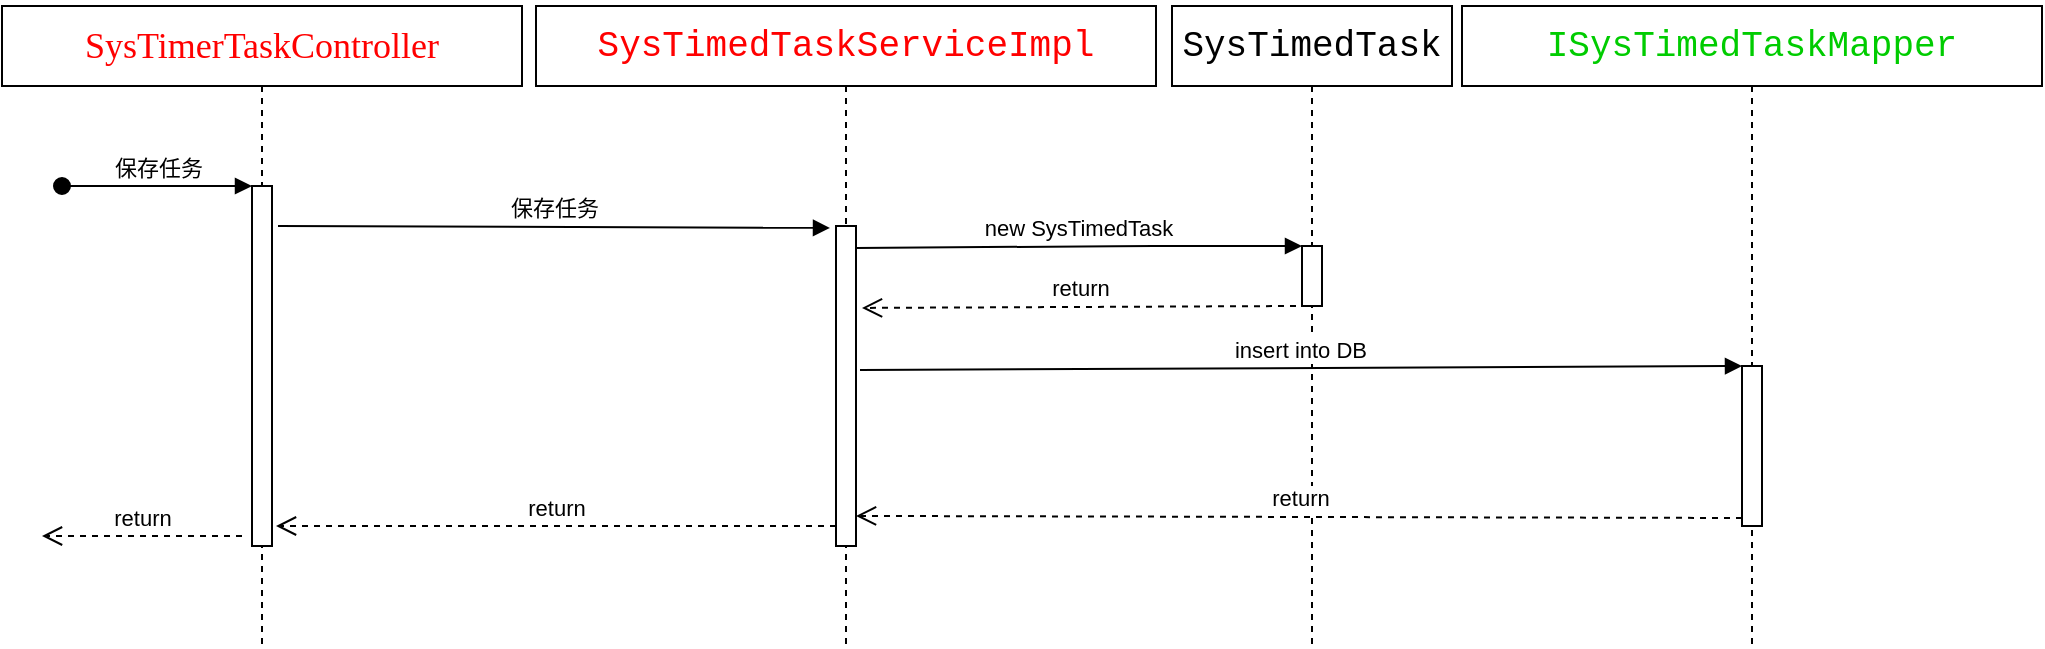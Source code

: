<mxfile version="12.2.3" type="github" pages="1">
  <diagram id="Y1j2JxJSHhob4d7eZwC8" name="Page-1">
    <mxGraphModel dx="1088" dy="568" grid="1" gridSize="10" guides="1" tooltips="1" connect="1" arrows="1" fold="1" page="1" pageScale="1" pageWidth="827" pageHeight="1169" background="none" math="0" shadow="0">
      <root>
        <mxCell id="0"/>
        <mxCell id="1" parent="0"/>
        <mxCell id="hMOkE8ZEHIGKDhf6UQd2-4" value="&lt;pre style=&quot;font-family: &amp;#34;courier new&amp;#34;&quot;&gt;&lt;pre style=&quot;font-family: &amp;#34;courier new&amp;#34;&quot;&gt;&lt;p style=&quot;margin: 0in ; font-family: &amp;#34;calibri&amp;#34;&quot;&gt;&lt;span style=&quot;font-size: 18px&quot;&gt;&lt;font color=&quot;#ff0000&quot;&gt;SysTimerTaskController&lt;/font&gt;&lt;/span&gt;&lt;/p&gt;&lt;/pre&gt;&lt;/pre&gt;" style="shape=umlLifeline;perimeter=lifelinePerimeter;whiteSpace=wrap;html=1;container=1;collapsible=0;recursiveResize=0;outlineConnect=0;labelBackgroundColor=none;" vertex="1" parent="1">
          <mxGeometry y="80" width="260" height="320" as="geometry"/>
        </mxCell>
        <mxCell id="hMOkE8ZEHIGKDhf6UQd2-5" value="" style="html=1;points=[];perimeter=orthogonalPerimeter;" vertex="1" parent="hMOkE8ZEHIGKDhf6UQd2-4">
          <mxGeometry x="125" y="90" width="10" height="180" as="geometry"/>
        </mxCell>
        <mxCell id="hMOkE8ZEHIGKDhf6UQd2-6" value="保存任务" style="html=1;verticalAlign=bottom;startArrow=oval;endArrow=block;startSize=8;" edge="1" target="hMOkE8ZEHIGKDhf6UQd2-5" parent="hMOkE8ZEHIGKDhf6UQd2-4">
          <mxGeometry relative="1" as="geometry">
            <mxPoint x="30" y="90" as="sourcePoint"/>
          </mxGeometry>
        </mxCell>
        <mxCell id="hMOkE8ZEHIGKDhf6UQd2-25" value="return" style="html=1;verticalAlign=bottom;endArrow=open;dashed=1;endSize=8;" edge="1" parent="hMOkE8ZEHIGKDhf6UQd2-4">
          <mxGeometry relative="1" as="geometry">
            <mxPoint x="120" y="265" as="sourcePoint"/>
            <mxPoint x="20" y="265" as="targetPoint"/>
          </mxGeometry>
        </mxCell>
        <mxCell id="hMOkE8ZEHIGKDhf6UQd2-7" value="&lt;pre&gt;&lt;pre&gt;&lt;font face=&quot;courier new&quot;&gt;&lt;span style=&quot;font-size: 18px&quot;&gt;&lt;font color=&quot;#ff0000&quot;&gt;SysTimedTaskServiceImpl&lt;/font&gt;&lt;/span&gt;&lt;span style=&quot;background-color: rgb(43 , 43 , 43) ; color: rgb(169 , 183 , 198) ; font-size: 13.5pt&quot;&gt;&lt;br&gt;&lt;/span&gt;&lt;/font&gt;&lt;/pre&gt;&lt;/pre&gt;" style="shape=umlLifeline;perimeter=lifelinePerimeter;whiteSpace=wrap;html=1;container=1;collapsible=0;recursiveResize=0;outlineConnect=0;size=40;" vertex="1" parent="1">
          <mxGeometry x="267" y="80" width="310" height="320" as="geometry"/>
        </mxCell>
        <mxCell id="hMOkE8ZEHIGKDhf6UQd2-8" value="" style="html=1;points=[];perimeter=orthogonalPerimeter;" vertex="1" parent="hMOkE8ZEHIGKDhf6UQd2-7">
          <mxGeometry x="150" y="110" width="10" height="160" as="geometry"/>
        </mxCell>
        <mxCell id="hMOkE8ZEHIGKDhf6UQd2-17" value="return" style="html=1;verticalAlign=bottom;endArrow=open;dashed=1;endSize=8;entryX=1.3;entryY=0.256;entryDx=0;entryDy=0;entryPerimeter=0;" edge="1" parent="hMOkE8ZEHIGKDhf6UQd2-7" target="hMOkE8ZEHIGKDhf6UQd2-8">
          <mxGeometry relative="1" as="geometry">
            <mxPoint x="380" y="150" as="sourcePoint"/>
            <mxPoint x="170" y="150" as="targetPoint"/>
          </mxGeometry>
        </mxCell>
        <mxCell id="hMOkE8ZEHIGKDhf6UQd2-24" value="return" style="html=1;verticalAlign=bottom;endArrow=open;dashed=1;endSize=8;" edge="1" parent="hMOkE8ZEHIGKDhf6UQd2-7">
          <mxGeometry relative="1" as="geometry">
            <mxPoint x="150" y="260" as="sourcePoint"/>
            <mxPoint x="-130" y="260" as="targetPoint"/>
          </mxGeometry>
        </mxCell>
        <mxCell id="hMOkE8ZEHIGKDhf6UQd2-10" value="保存任务" style="html=1;verticalAlign=bottom;endArrow=block;entryX=-0.3;entryY=0.006;entryDx=0;entryDy=0;entryPerimeter=0;" edge="1" parent="1" target="hMOkE8ZEHIGKDhf6UQd2-8">
          <mxGeometry width="80" relative="1" as="geometry">
            <mxPoint x="138" y="190" as="sourcePoint"/>
            <mxPoint x="410" y="190" as="targetPoint"/>
          </mxGeometry>
        </mxCell>
        <mxCell id="hMOkE8ZEHIGKDhf6UQd2-13" value="&lt;pre&gt;&lt;font face=&quot;courier new&quot;&gt;&lt;span style=&quot;font-size: 18px&quot;&gt;&lt;font color=&quot;#000000&quot;&gt;SysTimedTask&lt;/font&gt;&lt;/span&gt;&lt;span style=&quot;color: rgb(169 , 183 , 198) ; background-color: rgb(43 , 43 , 43) ; font-size: 13.5pt&quot;&gt;&lt;br&gt;&lt;/span&gt;&lt;/font&gt;&lt;/pre&gt;" style="shape=umlLifeline;perimeter=lifelinePerimeter;whiteSpace=wrap;html=1;container=1;collapsible=0;recursiveResize=0;outlineConnect=0;" vertex="1" parent="1">
          <mxGeometry x="585" y="80" width="140" height="320" as="geometry"/>
        </mxCell>
        <mxCell id="hMOkE8ZEHIGKDhf6UQd2-15" value="" style="html=1;points=[];perimeter=orthogonalPerimeter;" vertex="1" parent="hMOkE8ZEHIGKDhf6UQd2-13">
          <mxGeometry x="65" y="120" width="10" height="30" as="geometry"/>
        </mxCell>
        <mxCell id="hMOkE8ZEHIGKDhf6UQd2-14" value="new SysTimedTask" style="html=1;verticalAlign=bottom;endArrow=block;exitX=1;exitY=0.069;exitDx=0;exitDy=0;exitPerimeter=0;" edge="1" parent="1" source="hMOkE8ZEHIGKDhf6UQd2-8">
          <mxGeometry width="80" relative="1" as="geometry">
            <mxPoint x="438.5" y="200" as="sourcePoint"/>
            <mxPoint x="650" y="200" as="targetPoint"/>
            <Array as="points">
              <mxPoint x="566" y="200"/>
            </Array>
          </mxGeometry>
        </mxCell>
        <mxCell id="hMOkE8ZEHIGKDhf6UQd2-18" value="&lt;pre&gt;&lt;pre&gt;&lt;font face=&quot;courier new&quot; color=&quot;#00cc00&quot;&gt;&lt;span style=&quot;font-size: 18px&quot;&gt;ISysTimedTaskMapper&lt;/span&gt;&lt;/font&gt;&lt;/pre&gt;&lt;/pre&gt;" style="shape=umlLifeline;perimeter=lifelinePerimeter;whiteSpace=wrap;html=1;container=1;collapsible=0;recursiveResize=0;outlineConnect=0;" vertex="1" parent="1">
          <mxGeometry x="730" y="80" width="290" height="320" as="geometry"/>
        </mxCell>
        <mxCell id="hMOkE8ZEHIGKDhf6UQd2-21" value="" style="html=1;points=[];perimeter=orthogonalPerimeter;" vertex="1" parent="hMOkE8ZEHIGKDhf6UQd2-18">
          <mxGeometry x="140" y="180" width="10" height="80" as="geometry"/>
        </mxCell>
        <mxCell id="hMOkE8ZEHIGKDhf6UQd2-23" value="return" style="html=1;verticalAlign=bottom;endArrow=open;dashed=1;endSize=8;exitX=0;exitY=0.95;entryX=1;entryY=0.906;entryDx=0;entryDy=0;entryPerimeter=0;" edge="1" source="hMOkE8ZEHIGKDhf6UQd2-21" parent="1" target="hMOkE8ZEHIGKDhf6UQd2-8">
          <mxGeometry relative="1" as="geometry">
            <mxPoint x="450" y="335" as="targetPoint"/>
          </mxGeometry>
        </mxCell>
        <mxCell id="hMOkE8ZEHIGKDhf6UQd2-22" value="insert into DB" style="html=1;verticalAlign=bottom;endArrow=block;entryX=0;entryY=0;exitX=1.2;exitY=0.45;exitDx=0;exitDy=0;exitPerimeter=0;" edge="1" target="hMOkE8ZEHIGKDhf6UQd2-21" parent="1" source="hMOkE8ZEHIGKDhf6UQd2-8">
          <mxGeometry relative="1" as="geometry">
            <mxPoint x="440" y="260" as="sourcePoint"/>
          </mxGeometry>
        </mxCell>
      </root>
    </mxGraphModel>
  </diagram>
</mxfile>
